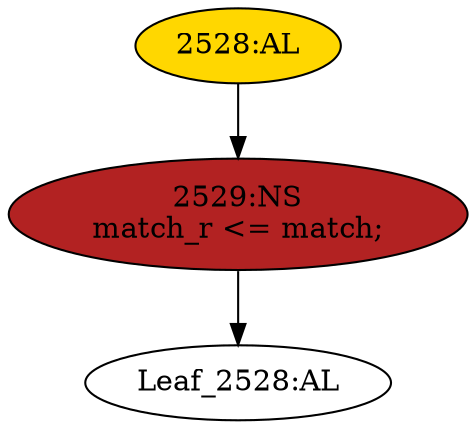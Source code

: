 strict digraph "" {
	node [label="\N"];
	"Leaf_2528:AL"	 [def_var="['match_r']",
		label="Leaf_2528:AL"];
	"2529:NS"	 [ast="<pyverilog.vparser.ast.NonblockingSubstitution object at 0x7f13b559ba50>",
		fillcolor=firebrick,
		label="2529:NS
match_r <= match;",
		statements="[<pyverilog.vparser.ast.NonblockingSubstitution object at 0x7f13b559ba50>]",
		style=filled,
		typ=NonblockingSubstitution];
	"2529:NS" -> "Leaf_2528:AL"	 [cond="[]",
		lineno=None];
	"2528:AL"	 [ast="<pyverilog.vparser.ast.Always object at 0x7f13b559bc10>",
		clk_sens=True,
		fillcolor=gold,
		label="2528:AL",
		sens="['clk']",
		statements="[]",
		style=filled,
		typ=Always,
		use_var="['match']"];
	"2528:AL" -> "2529:NS"	 [cond="[]",
		lineno=None];
}
